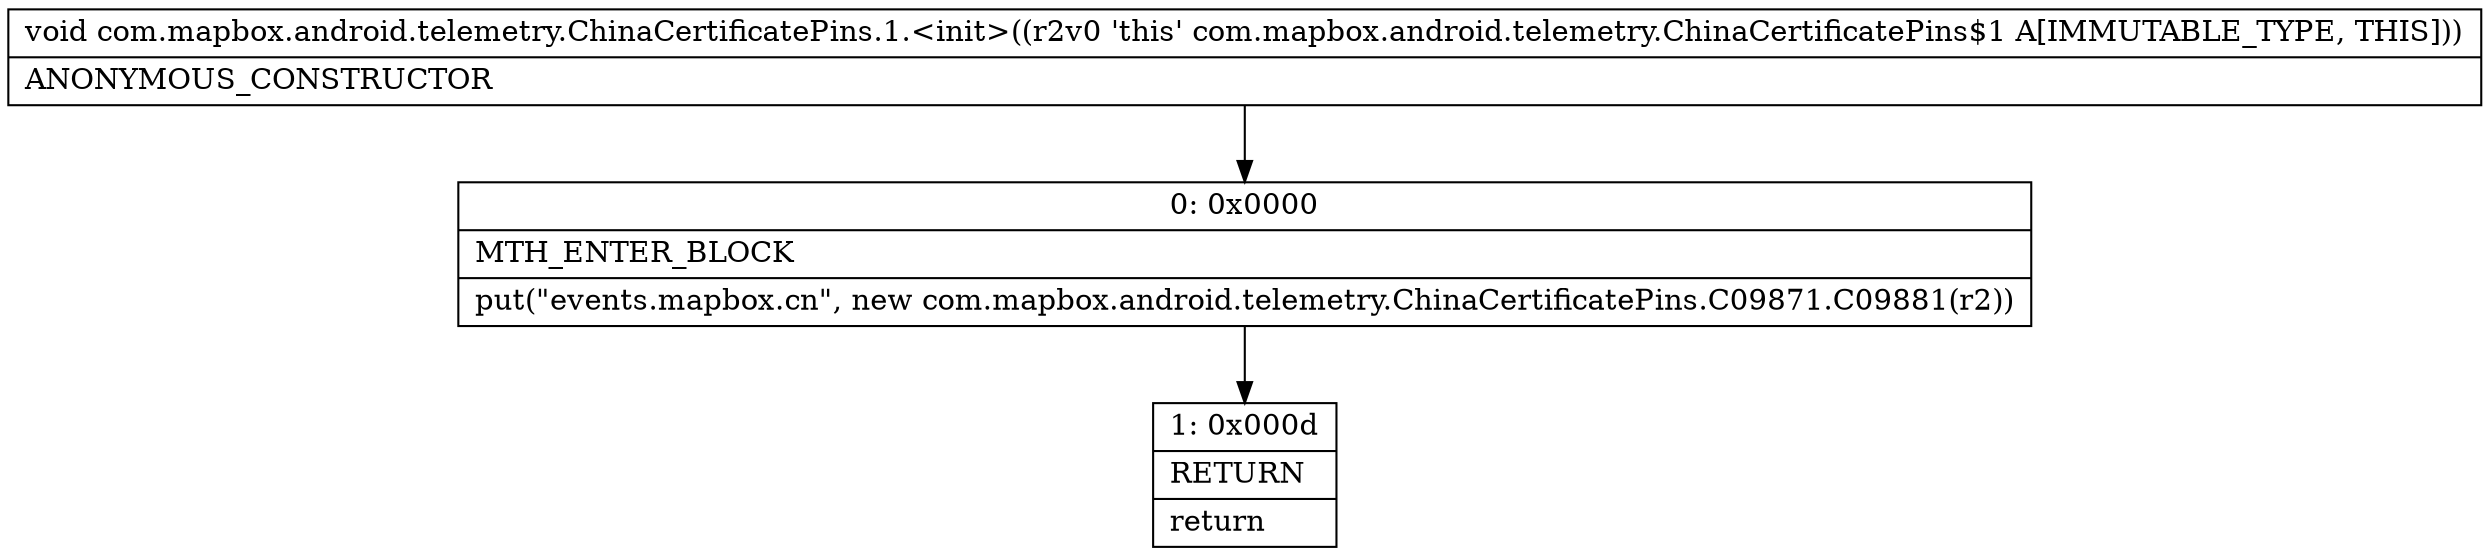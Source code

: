 digraph "CFG forcom.mapbox.android.telemetry.ChinaCertificatePins.1.\<init\>()V" {
Node_0 [shape=record,label="{0\:\ 0x0000|MTH_ENTER_BLOCK\l|put(\"events.mapbox.cn\", new com.mapbox.android.telemetry.ChinaCertificatePins.C09871.C09881(r2))\l}"];
Node_1 [shape=record,label="{1\:\ 0x000d|RETURN\l|return\l}"];
MethodNode[shape=record,label="{void com.mapbox.android.telemetry.ChinaCertificatePins.1.\<init\>((r2v0 'this' com.mapbox.android.telemetry.ChinaCertificatePins$1 A[IMMUTABLE_TYPE, THIS]))  | ANONYMOUS_CONSTRUCTOR\l}"];
MethodNode -> Node_0;
Node_0 -> Node_1;
}

